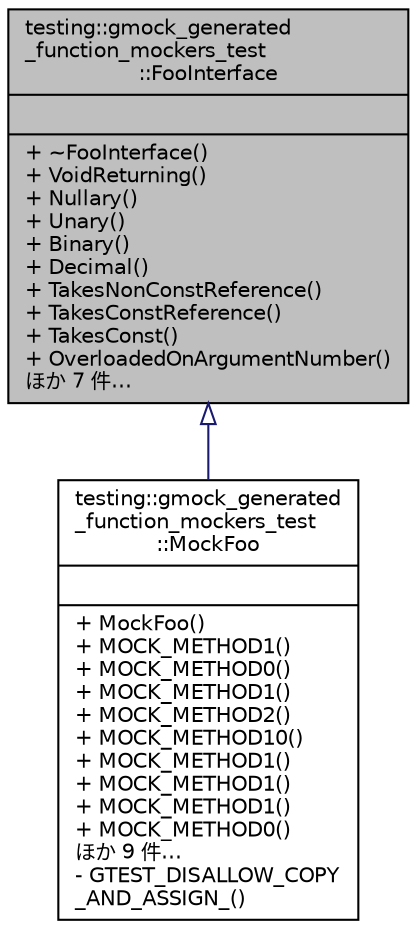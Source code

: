 digraph "testing::gmock_generated_function_mockers_test::FooInterface"
{
  edge [fontname="Helvetica",fontsize="10",labelfontname="Helvetica",labelfontsize="10"];
  node [fontname="Helvetica",fontsize="10",shape=record];
  Node0 [label="{testing::gmock_generated\l_function_mockers_test\l::FooInterface\n||+ ~FooInterface()\l+ VoidReturning()\l+ Nullary()\l+ Unary()\l+ Binary()\l+ Decimal()\l+ TakesNonConstReference()\l+ TakesConstReference()\l+ TakesConst()\l+ OverloadedOnArgumentNumber()\lほか 7 件…\l}",height=0.2,width=0.4,color="black", fillcolor="grey75", style="filled", fontcolor="black"];
  Node0 -> Node1 [dir="back",color="midnightblue",fontsize="10",style="solid",arrowtail="onormal",fontname="Helvetica"];
  Node1 [label="{testing::gmock_generated\l_function_mockers_test\l::MockFoo\n||+ MockFoo()\l+ MOCK_METHOD1()\l+ MOCK_METHOD0()\l+ MOCK_METHOD1()\l+ MOCK_METHOD2()\l+ MOCK_METHOD10()\l+ MOCK_METHOD1()\l+ MOCK_METHOD1()\l+ MOCK_METHOD1()\l+ MOCK_METHOD0()\lほか 9 件…\l- GTEST_DISALLOW_COPY\l_AND_ASSIGN_()\l}",height=0.2,width=0.4,color="black", fillcolor="white", style="filled",URL="$dc/d07/classtesting_1_1gmock__generated__function__mockers__test_1_1_mock_foo.html"];
}
